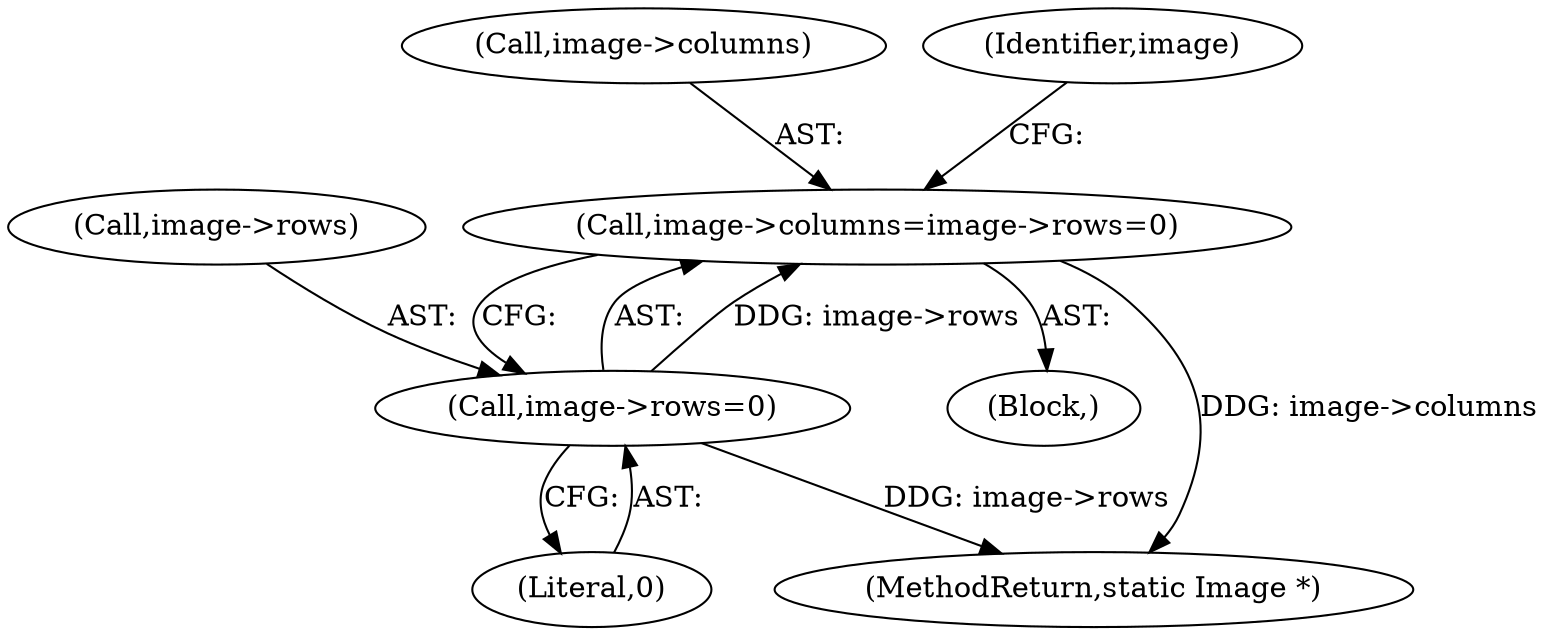 digraph "0_ImageMagick_04178de2247e353fc095846784b9a10fefdbf890@pointer" {
"1001743" [label="(Call,image->columns=image->rows=0)"];
"1001747" [label="(Call,image->rows=0)"];
"1001744" [label="(Call,image->columns)"];
"1000438" [label="(Block,)"];
"1001743" [label="(Call,image->columns=image->rows=0)"];
"1001751" [label="(Literal,0)"];
"1001748" [label="(Call,image->rows)"];
"1001747" [label="(Call,image->rows=0)"];
"1001754" [label="(Identifier,image)"];
"1001987" [label="(MethodReturn,static Image *)"];
"1001743" -> "1000438"  [label="AST: "];
"1001743" -> "1001747"  [label="CFG: "];
"1001744" -> "1001743"  [label="AST: "];
"1001747" -> "1001743"  [label="AST: "];
"1001754" -> "1001743"  [label="CFG: "];
"1001743" -> "1001987"  [label="DDG: image->columns"];
"1001747" -> "1001743"  [label="DDG: image->rows"];
"1001747" -> "1001751"  [label="CFG: "];
"1001748" -> "1001747"  [label="AST: "];
"1001751" -> "1001747"  [label="AST: "];
"1001747" -> "1001987"  [label="DDG: image->rows"];
}
